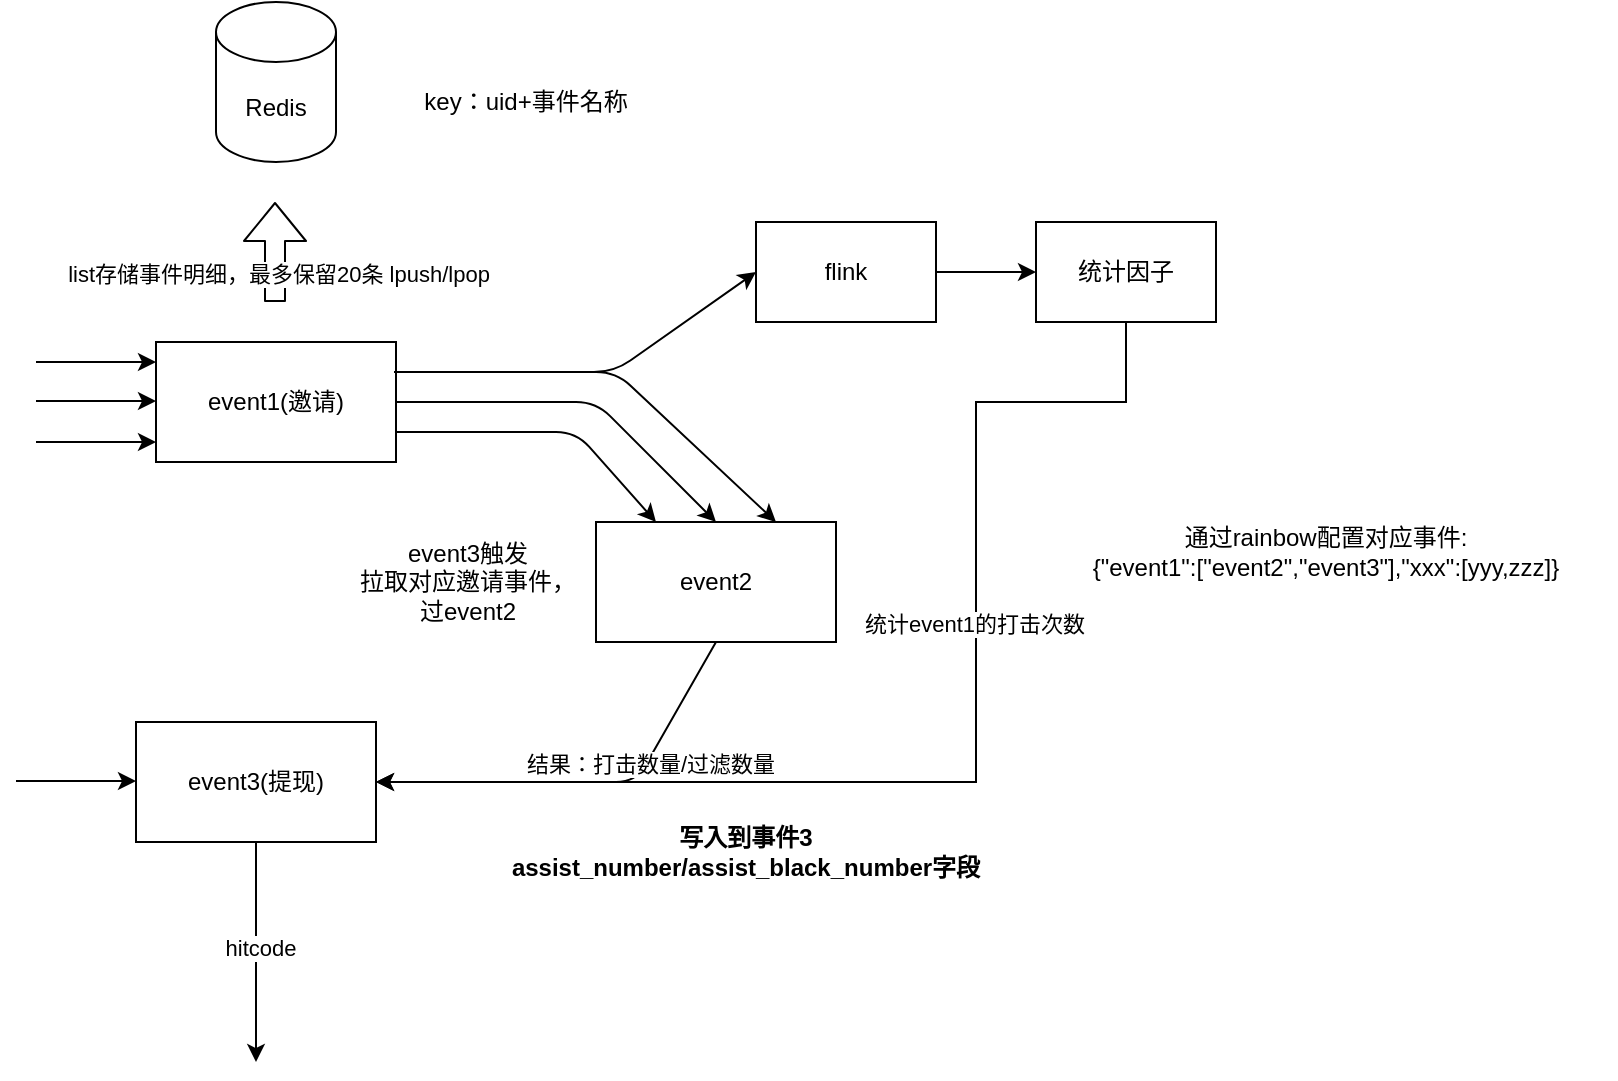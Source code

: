 <mxfile version="14.7.1" type="github">
  <diagram id="O3ywCFSIsU3IzxFeoSF-" name="Page-1">
    <mxGraphModel dx="1258" dy="2012" grid="1" gridSize="10" guides="1" tooltips="1" connect="1" arrows="1" fold="1" page="1" pageScale="1" pageWidth="827" pageHeight="1169" math="0" shadow="0">
      <root>
        <mxCell id="0" />
        <mxCell id="1" parent="0" />
        <mxCell id="CZqsSSTKb6cRyH_K0-rR-1" value="event1(邀请)" style="rounded=0;whiteSpace=wrap;html=1;" parent="1" vertex="1">
          <mxGeometry x="200" y="120" width="120" height="60" as="geometry" />
        </mxCell>
        <mxCell id="CZqsSSTKb6cRyH_K0-rR-2" value="event3(提现)" style="rounded=0;whiteSpace=wrap;html=1;" parent="1" vertex="1">
          <mxGeometry x="190" y="310" width="120" height="60" as="geometry" />
        </mxCell>
        <mxCell id="CZqsSSTKb6cRyH_K0-rR-3" value="event2" style="rounded=0;whiteSpace=wrap;html=1;" parent="1" vertex="1">
          <mxGeometry x="420" y="210" width="120" height="60" as="geometry" />
        </mxCell>
        <mxCell id="CZqsSSTKb6cRyH_K0-rR-4" value="" style="endArrow=classic;html=1;" parent="1" edge="1">
          <mxGeometry width="50" height="50" relative="1" as="geometry">
            <mxPoint x="140" y="130" as="sourcePoint" />
            <mxPoint x="200" y="130" as="targetPoint" />
          </mxGeometry>
        </mxCell>
        <mxCell id="CZqsSSTKb6cRyH_K0-rR-5" value="" style="endArrow=classic;html=1;" parent="1" edge="1">
          <mxGeometry width="50" height="50" relative="1" as="geometry">
            <mxPoint x="140" y="149.5" as="sourcePoint" />
            <mxPoint x="200" y="149.5" as="targetPoint" />
          </mxGeometry>
        </mxCell>
        <mxCell id="CZqsSSTKb6cRyH_K0-rR-6" value="" style="endArrow=classic;html=1;" parent="1" edge="1">
          <mxGeometry width="50" height="50" relative="1" as="geometry">
            <mxPoint x="140" y="170" as="sourcePoint" />
            <mxPoint x="200" y="170" as="targetPoint" />
          </mxGeometry>
        </mxCell>
        <mxCell id="CZqsSSTKb6cRyH_K0-rR-7" value="" style="endArrow=classic;html=1;exitX=1;exitY=0.75;exitDx=0;exitDy=0;entryX=0.25;entryY=0;entryDx=0;entryDy=0;" parent="1" source="CZqsSSTKb6cRyH_K0-rR-1" target="CZqsSSTKb6cRyH_K0-rR-3" edge="1">
          <mxGeometry width="50" height="50" relative="1" as="geometry">
            <mxPoint x="360" y="170" as="sourcePoint" />
            <mxPoint x="440" y="200" as="targetPoint" />
            <Array as="points">
              <mxPoint x="410" y="165" />
            </Array>
          </mxGeometry>
        </mxCell>
        <mxCell id="CZqsSSTKb6cRyH_K0-rR-8" value="" style="endArrow=classic;html=1;exitX=1;exitY=0.5;exitDx=0;exitDy=0;entryX=0.5;entryY=0;entryDx=0;entryDy=0;" parent="1" source="CZqsSSTKb6cRyH_K0-rR-1" target="CZqsSSTKb6cRyH_K0-rR-3" edge="1">
          <mxGeometry width="50" height="50" relative="1" as="geometry">
            <mxPoint x="330" y="175" as="sourcePoint" />
            <mxPoint x="460" y="220" as="targetPoint" />
            <Array as="points">
              <mxPoint x="420" y="150" />
            </Array>
          </mxGeometry>
        </mxCell>
        <mxCell id="CZqsSSTKb6cRyH_K0-rR-9" value="" style="endArrow=classic;html=1;exitX=1;exitY=0.25;exitDx=0;exitDy=0;entryX=0.75;entryY=0;entryDx=0;entryDy=0;" parent="1" source="CZqsSSTKb6cRyH_K0-rR-1" target="CZqsSSTKb6cRyH_K0-rR-3" edge="1">
          <mxGeometry width="50" height="50" relative="1" as="geometry">
            <mxPoint x="330" y="130" as="sourcePoint" />
            <mxPoint x="490" y="190" as="targetPoint" />
            <Array as="points">
              <mxPoint x="430" y="135" />
            </Array>
          </mxGeometry>
        </mxCell>
        <mxCell id="CZqsSSTKb6cRyH_K0-rR-10" value="" style="endArrow=classic;html=1;" parent="1" edge="1">
          <mxGeometry width="50" height="50" relative="1" as="geometry">
            <mxPoint x="130" y="339.5" as="sourcePoint" />
            <mxPoint x="190" y="339.5" as="targetPoint" />
          </mxGeometry>
        </mxCell>
        <mxCell id="CZqsSSTKb6cRyH_K0-rR-11" value="" style="endArrow=classic;html=1;exitX=0.5;exitY=1;exitDx=0;exitDy=0;entryX=1;entryY=0.5;entryDx=0;entryDy=0;" parent="1" source="CZqsSSTKb6cRyH_K0-rR-3" target="CZqsSSTKb6cRyH_K0-rR-2" edge="1">
          <mxGeometry width="50" height="50" relative="1" as="geometry">
            <mxPoint x="410" y="310" as="sourcePoint" />
            <mxPoint x="540" y="355" as="targetPoint" />
            <Array as="points">
              <mxPoint x="440" y="340" />
            </Array>
          </mxGeometry>
        </mxCell>
        <mxCell id="CZqsSSTKb6cRyH_K0-rR-12" value="结果：打击数量/过滤数量" style="edgeLabel;html=1;align=center;verticalAlign=middle;resizable=0;points=[];" parent="CZqsSSTKb6cRyH_K0-rR-11" vertex="1" connectable="0">
          <mxGeometry x="-0.334" y="2" relative="1" as="geometry">
            <mxPoint y="-1" as="offset" />
          </mxGeometry>
        </mxCell>
        <mxCell id="CZqsSSTKb6cRyH_K0-rR-13" value="" style="endArrow=classic;html=1;exitX=0.5;exitY=1;exitDx=0;exitDy=0;" parent="1" source="CZqsSSTKb6cRyH_K0-rR-2" edge="1">
          <mxGeometry width="50" height="50" relative="1" as="geometry">
            <mxPoint x="230" y="470" as="sourcePoint" />
            <mxPoint x="250" y="480" as="targetPoint" />
          </mxGeometry>
        </mxCell>
        <mxCell id="CZqsSSTKb6cRyH_K0-rR-14" value="hitcode" style="edgeLabel;html=1;align=center;verticalAlign=middle;resizable=0;points=[];" parent="CZqsSSTKb6cRyH_K0-rR-13" vertex="1" connectable="0">
          <mxGeometry x="-0.036" y="2" relative="1" as="geometry">
            <mxPoint as="offset" />
          </mxGeometry>
        </mxCell>
        <mxCell id="8K72jAy03FJSQNKGbFzH-1" value="Redis" style="shape=cylinder3;whiteSpace=wrap;html=1;boundedLbl=1;backgroundOutline=1;size=15;" parent="1" vertex="1">
          <mxGeometry x="230" y="-50" width="60" height="80" as="geometry" />
        </mxCell>
        <mxCell id="8K72jAy03FJSQNKGbFzH-2" value="" style="shape=flexArrow;endArrow=classic;html=1;" parent="1" edge="1">
          <mxGeometry width="50" height="50" relative="1" as="geometry">
            <mxPoint x="259.5" y="100" as="sourcePoint" />
            <mxPoint x="259.5" y="50" as="targetPoint" />
          </mxGeometry>
        </mxCell>
        <mxCell id="8K72jAy03FJSQNKGbFzH-3" value="list存储事件明细，最多保留20条 lpush/lpop" style="edgeLabel;html=1;align=center;verticalAlign=middle;resizable=0;points=[];" parent="8K72jAy03FJSQNKGbFzH-2" vertex="1" connectable="0">
          <mxGeometry x="-0.44" relative="1" as="geometry">
            <mxPoint x="1" as="offset" />
          </mxGeometry>
        </mxCell>
        <mxCell id="8K72jAy03FJSQNKGbFzH-4" value="key：uid+事件名称" style="text;html=1;strokeColor=none;fillColor=none;align=center;verticalAlign=middle;whiteSpace=wrap;rounded=0;" parent="1" vertex="1">
          <mxGeometry x="310" y="-10" width="150" height="20" as="geometry" />
        </mxCell>
        <mxCell id="8K72jAy03FJSQNKGbFzH-5" value="&lt;b&gt;写入到事件3 assist_number/assist_black_number字段&lt;/b&gt;" style="text;html=1;strokeColor=none;fillColor=none;align=center;verticalAlign=middle;whiteSpace=wrap;rounded=0;" parent="1" vertex="1">
          <mxGeometry x="370" y="350" width="250" height="50" as="geometry" />
        </mxCell>
        <mxCell id="8K72jAy03FJSQNKGbFzH-6" value="event3触发&lt;br&gt;拉取对应邀请事件，过event2" style="text;html=1;strokeColor=none;fillColor=none;align=center;verticalAlign=middle;whiteSpace=wrap;rounded=0;" parent="1" vertex="1">
          <mxGeometry x="298" y="210" width="116" height="60" as="geometry" />
        </mxCell>
        <mxCell id="8K72jAy03FJSQNKGbFzH-8" value="通过rainbow配置对应事件:&lt;br&gt;{&quot;event1&quot;:[&quot;event2&quot;,&quot;event3&quot;],&quot;xxx&quot;:[yyy,zzz]}" style="text;html=1;strokeColor=none;fillColor=none;align=center;verticalAlign=middle;whiteSpace=wrap;rounded=0;" parent="1" vertex="1">
          <mxGeometry x="640" y="90" width="290" height="270" as="geometry" />
        </mxCell>
        <mxCell id="ugzkFSp-yqh29wUrH01w-1" value="" style="endArrow=classic;html=1;exitX=1;exitY=0.25;exitDx=0;exitDy=0;entryX=0;entryY=0.5;entryDx=0;entryDy=0;" edge="1" parent="1" target="ugzkFSp-yqh29wUrH01w-3">
          <mxGeometry width="50" height="50" relative="1" as="geometry">
            <mxPoint x="319" y="135" as="sourcePoint" />
            <mxPoint x="480" y="70" as="targetPoint" />
            <Array as="points">
              <mxPoint x="429" y="135" />
            </Array>
          </mxGeometry>
        </mxCell>
        <mxCell id="ugzkFSp-yqh29wUrH01w-7" value="" style="edgeStyle=orthogonalEdgeStyle;rounded=0;orthogonalLoop=1;jettySize=auto;html=1;" edge="1" parent="1" source="ugzkFSp-yqh29wUrH01w-3" target="ugzkFSp-yqh29wUrH01w-6">
          <mxGeometry relative="1" as="geometry" />
        </mxCell>
        <mxCell id="ugzkFSp-yqh29wUrH01w-3" value="flink" style="rounded=0;whiteSpace=wrap;html=1;" vertex="1" parent="1">
          <mxGeometry x="500" y="60" width="90" height="50" as="geometry" />
        </mxCell>
        <mxCell id="ugzkFSp-yqh29wUrH01w-6" value="统计因子" style="rounded=0;whiteSpace=wrap;html=1;" vertex="1" parent="1">
          <mxGeometry x="640" y="60" width="90" height="50" as="geometry" />
        </mxCell>
        <mxCell id="ugzkFSp-yqh29wUrH01w-8" value="" style="edgeStyle=orthogonalEdgeStyle;rounded=0;orthogonalLoop=1;jettySize=auto;html=1;entryX=1;entryY=0.5;entryDx=0;entryDy=0;exitX=0.5;exitY=1;exitDx=0;exitDy=0;" edge="1" parent="1" source="ugzkFSp-yqh29wUrH01w-6" target="CZqsSSTKb6cRyH_K0-rR-2">
          <mxGeometry relative="1" as="geometry">
            <mxPoint x="600" y="95" as="sourcePoint" />
            <mxPoint x="650" y="95" as="targetPoint" />
            <Array as="points">
              <mxPoint x="685" y="150" />
              <mxPoint x="610" y="150" />
              <mxPoint x="610" y="340" />
            </Array>
          </mxGeometry>
        </mxCell>
        <mxCell id="ugzkFSp-yqh29wUrH01w-9" value="统计event1的打击次数" style="edgeLabel;html=1;align=center;verticalAlign=middle;resizable=0;points=[];" vertex="1" connectable="0" parent="ugzkFSp-yqh29wUrH01w-8">
          <mxGeometry x="-0.253" y="-1" relative="1" as="geometry">
            <mxPoint as="offset" />
          </mxGeometry>
        </mxCell>
      </root>
    </mxGraphModel>
  </diagram>
</mxfile>

